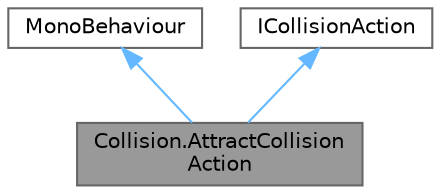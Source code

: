 digraph "Collision.AttractCollisionAction"
{
 // LATEX_PDF_SIZE
  bgcolor="transparent";
  edge [fontname=Helvetica,fontsize=10,labelfontname=Helvetica,labelfontsize=10];
  node [fontname=Helvetica,fontsize=10,shape=box,height=0.2,width=0.4];
  Node1 [label="Collision.AttractCollision\lAction",height=0.2,width=0.4,color="gray40", fillcolor="grey60", style="filled", fontcolor="black",tooltip="Details the action to be taken when a collision occurs with the target. In this class the target is a..."];
  Node2 -> Node1 [dir="back",color="steelblue1",style="solid"];
  Node2 [label="MonoBehaviour",height=0.2,width=0.4,color="gray40", fillcolor="white", style="filled",tooltip=" "];
  Node3 -> Node1 [dir="back",color="steelblue1",style="solid"];
  Node3 [label="ICollisionAction",height=0.2,width=0.4,color="gray40", fillcolor="white", style="filled",URL="$interface_collision_1_1_i_collision_action.html",tooltip="This interface is used to allow for different collision effects to be chosen for the collition action..."];
}

